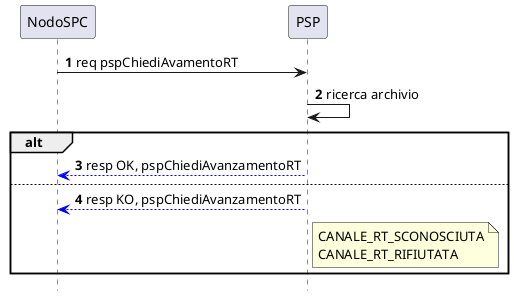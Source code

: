 @startuml
hide footbox
autonumber


participant NodoSPC
participant PSP

NodoSPC -> PSP : req pspChiediAvamentoRT 
PSP -> PSP : ricerca archivio
alt
PSP -[#0000FF]-> NodoSPC : resp OK, pspChiediAvanzamentoRT
else
PSP  -[#0000FF]-> NodoSPC : resp KO, pspChiediAvanzamentoRT
note right PSP : CANALE_RT_SCONOSCIUTA\nCANALE_RT_RIFIUTATA
end


@enduml